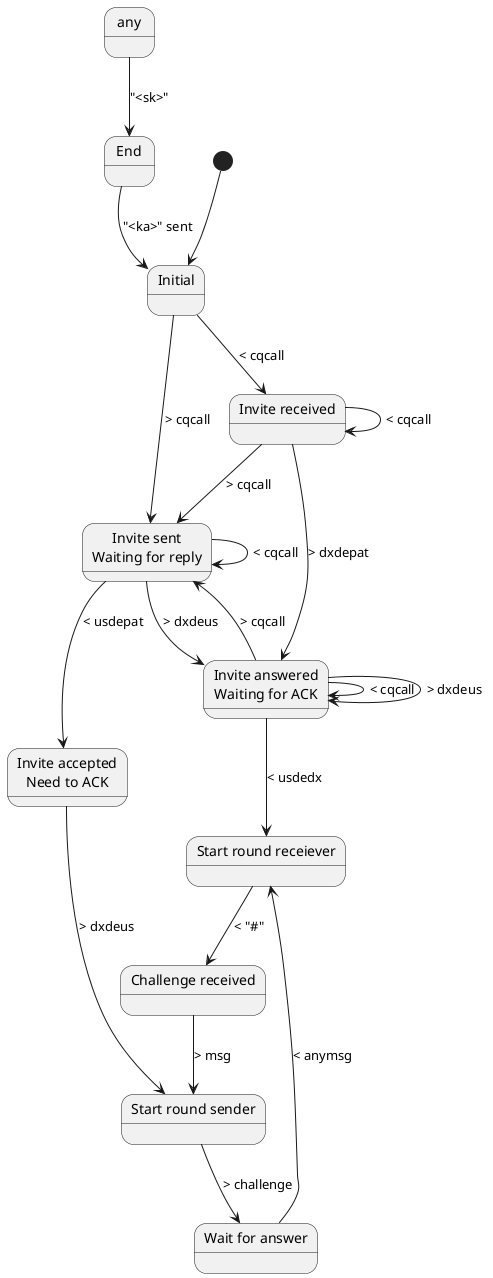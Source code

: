 @startuml

state "Initial" as init
state "Invite sent\nWaiting for reply" as invsent
state "Invite answered\nWaiting for ACK" as invansw
state "Invite accepted\nNeed to ACK" as invacc
state "Invite received" as invrec
state "Start round receiever" as roundrec
state "Start round sender" as roundsend
state "Wait for answer" as wait
state "Challenge received" as chrec
state "End" as end

[*] --> init
any --> end : "<sk>"

init --> invrec : < cqcall
init --> invsent : > cqcall

invrec --> invrec: < cqcall
invrec --> invsent: > cqcall
invrec --> invansw : > dxdepat

invansw --> invansw : < cqcall
invansw --> invansw : > dxdeus
invansw --> invsent : > cqcall
invansw --> roundrec : < usdedx


invsent --> invacc : < usdepat
invsent --> invsent: < cqcall
invsent --> invansw: > dxdeus

invacc --> roundsend : > dxdeus

roundsend --> wait : > challenge

wait --> roundrec : < anymsg

roundrec --> chrec : < "#"

chrec --> roundsend : > msg

end --> init : "<ka>" sent


@enduml
